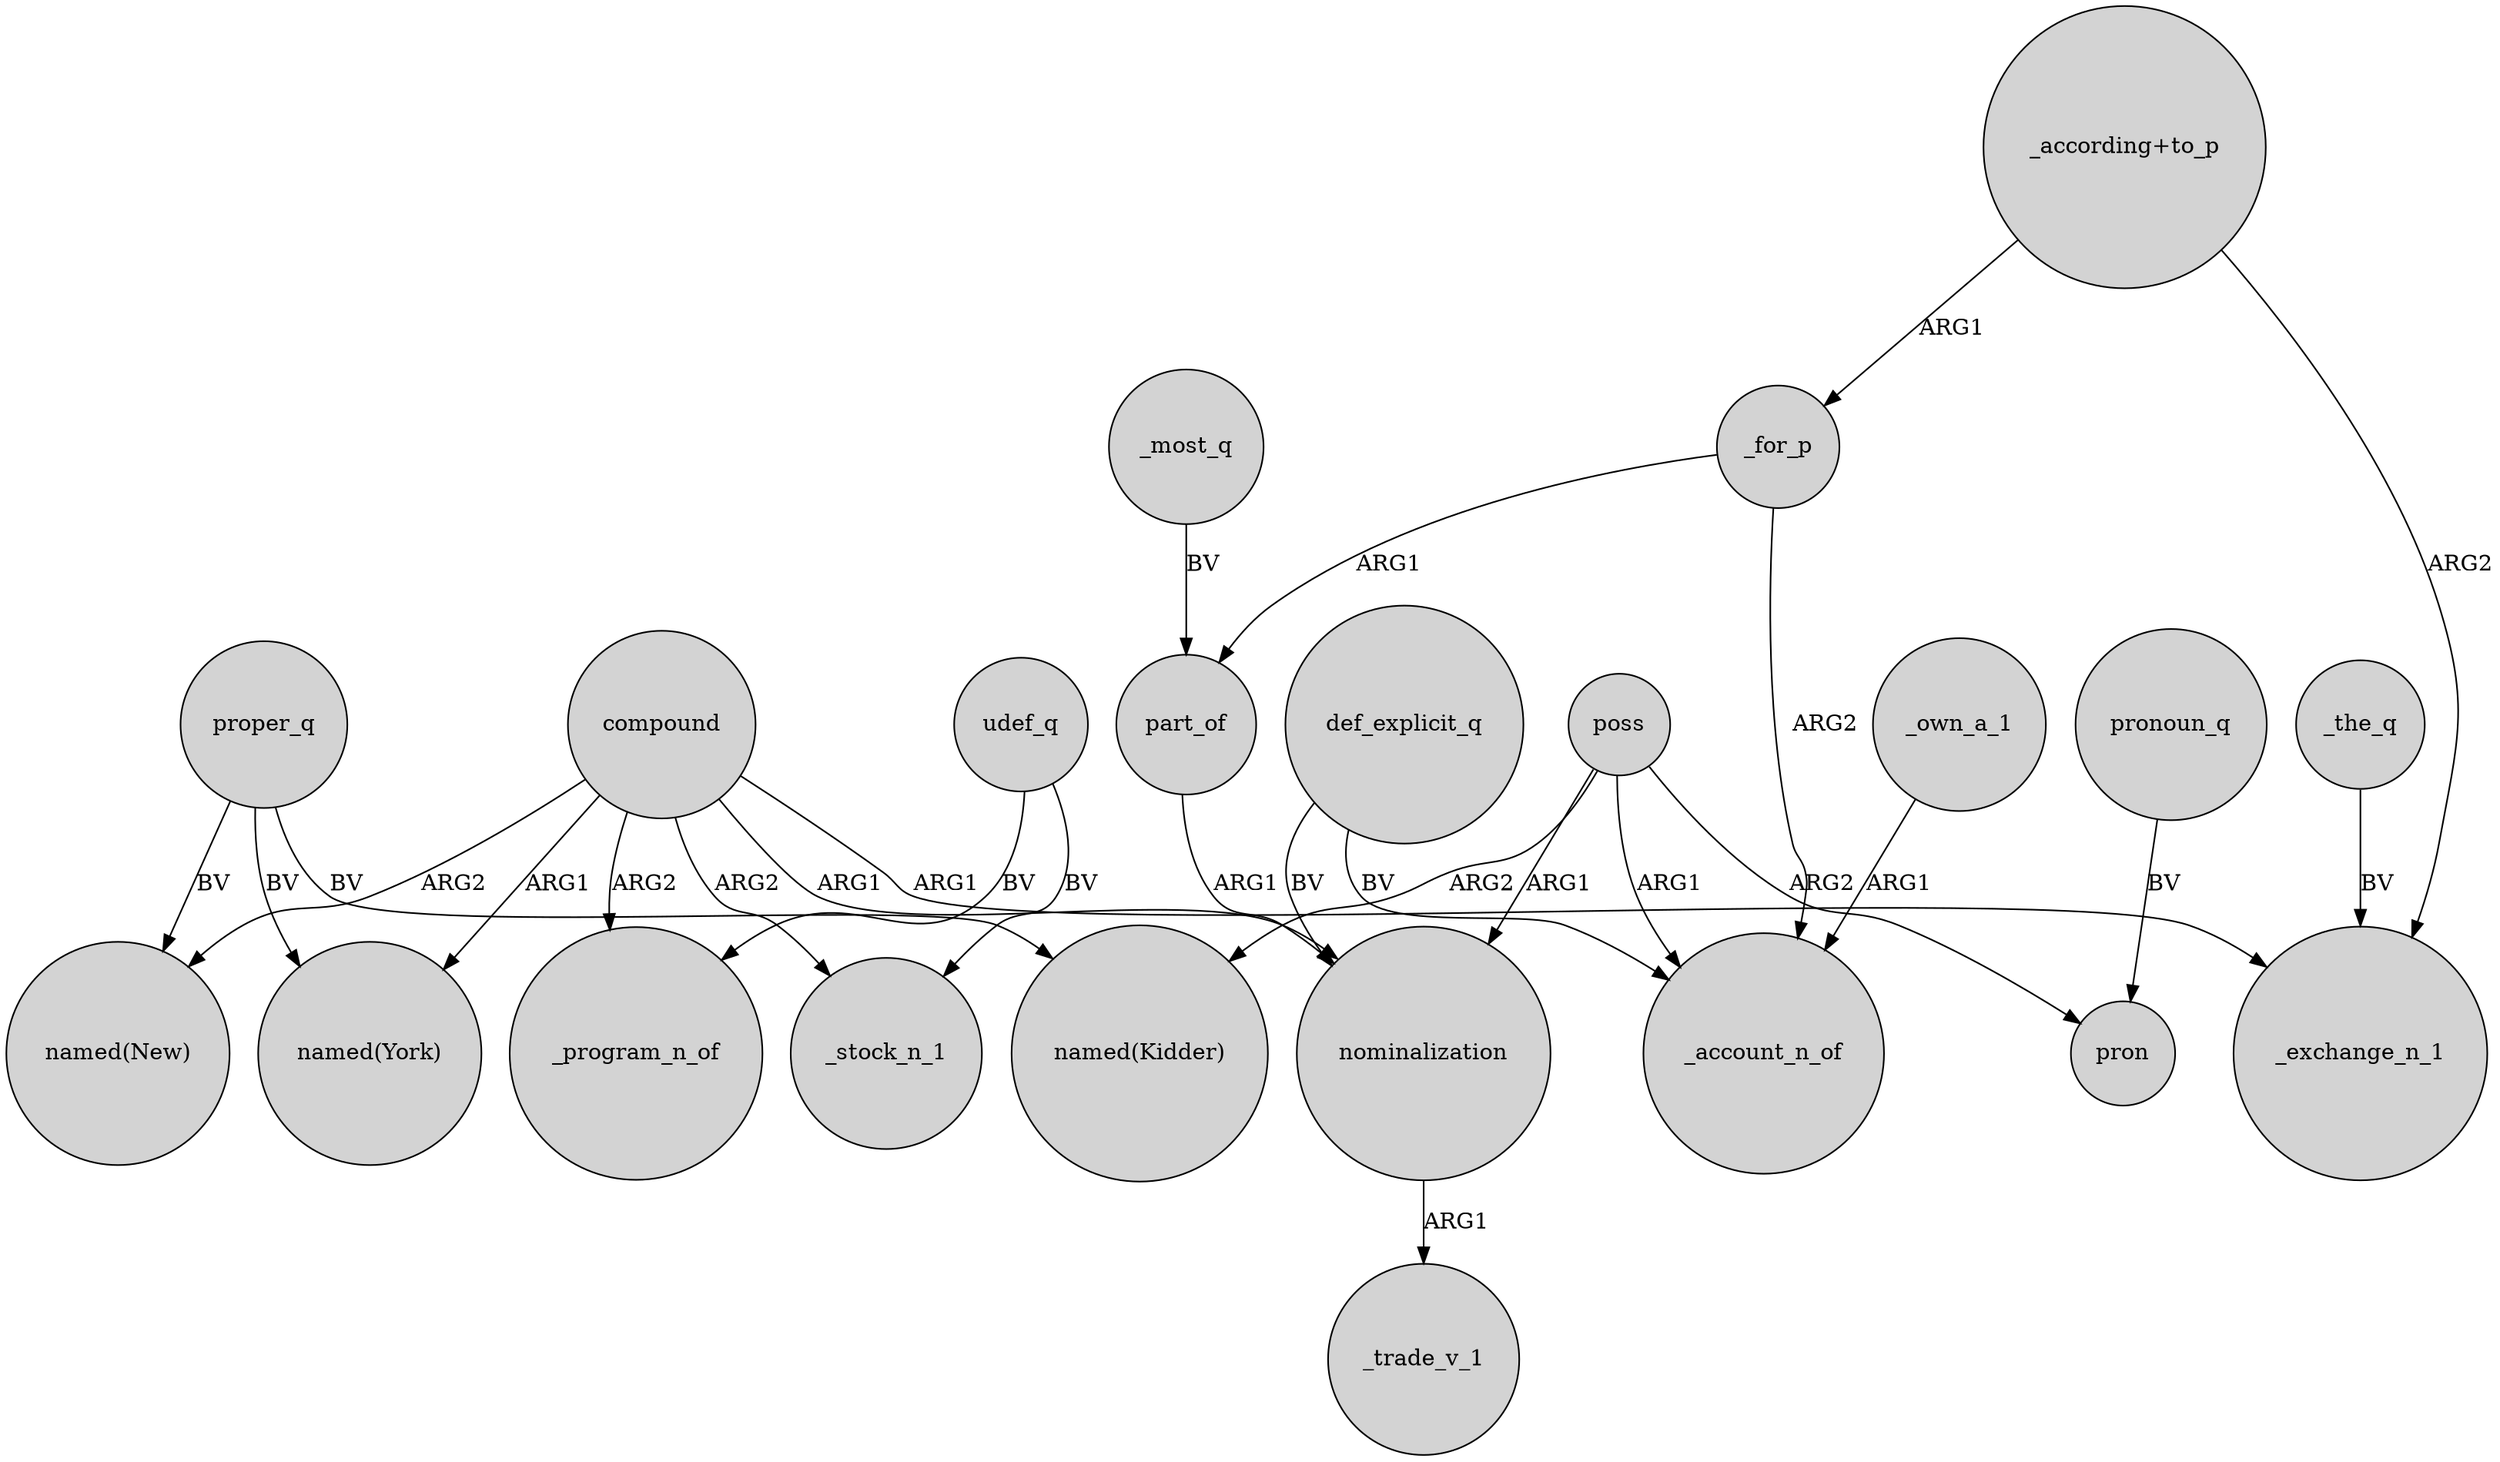 digraph {
	node [shape=circle style=filled]
	compound -> "named(New)" [label=ARG2]
	"_according+to_p" -> _for_p [label=ARG1]
	proper_q -> "named(New)" [label=BV]
	poss -> "named(Kidder)" [label=ARG2]
	def_explicit_q -> _account_n_of [label=BV]
	"_according+to_p" -> _exchange_n_1 [label=ARG2]
	udef_q -> _program_n_of [label=BV]
	poss -> nominalization [label=ARG1]
	compound -> _exchange_n_1 [label=ARG1]
	proper_q -> "named(York)" [label=BV]
	pronoun_q -> pron [label=BV]
	compound -> _program_n_of [label=ARG2]
	compound -> nominalization [label=ARG1]
	udef_q -> _stock_n_1 [label=BV]
	poss -> pron [label=ARG2]
	_most_q -> part_of [label=BV]
	part_of -> nominalization [label=ARG1]
	compound -> _stock_n_1 [label=ARG2]
	def_explicit_q -> nominalization [label=BV]
	_for_p -> _account_n_of [label=ARG2]
	poss -> _account_n_of [label=ARG1]
	_own_a_1 -> _account_n_of [label=ARG1]
	compound -> "named(York)" [label=ARG1]
	_for_p -> part_of [label=ARG1]
	_the_q -> _exchange_n_1 [label=BV]
	proper_q -> "named(Kidder)" [label=BV]
	nominalization -> _trade_v_1 [label=ARG1]
}
